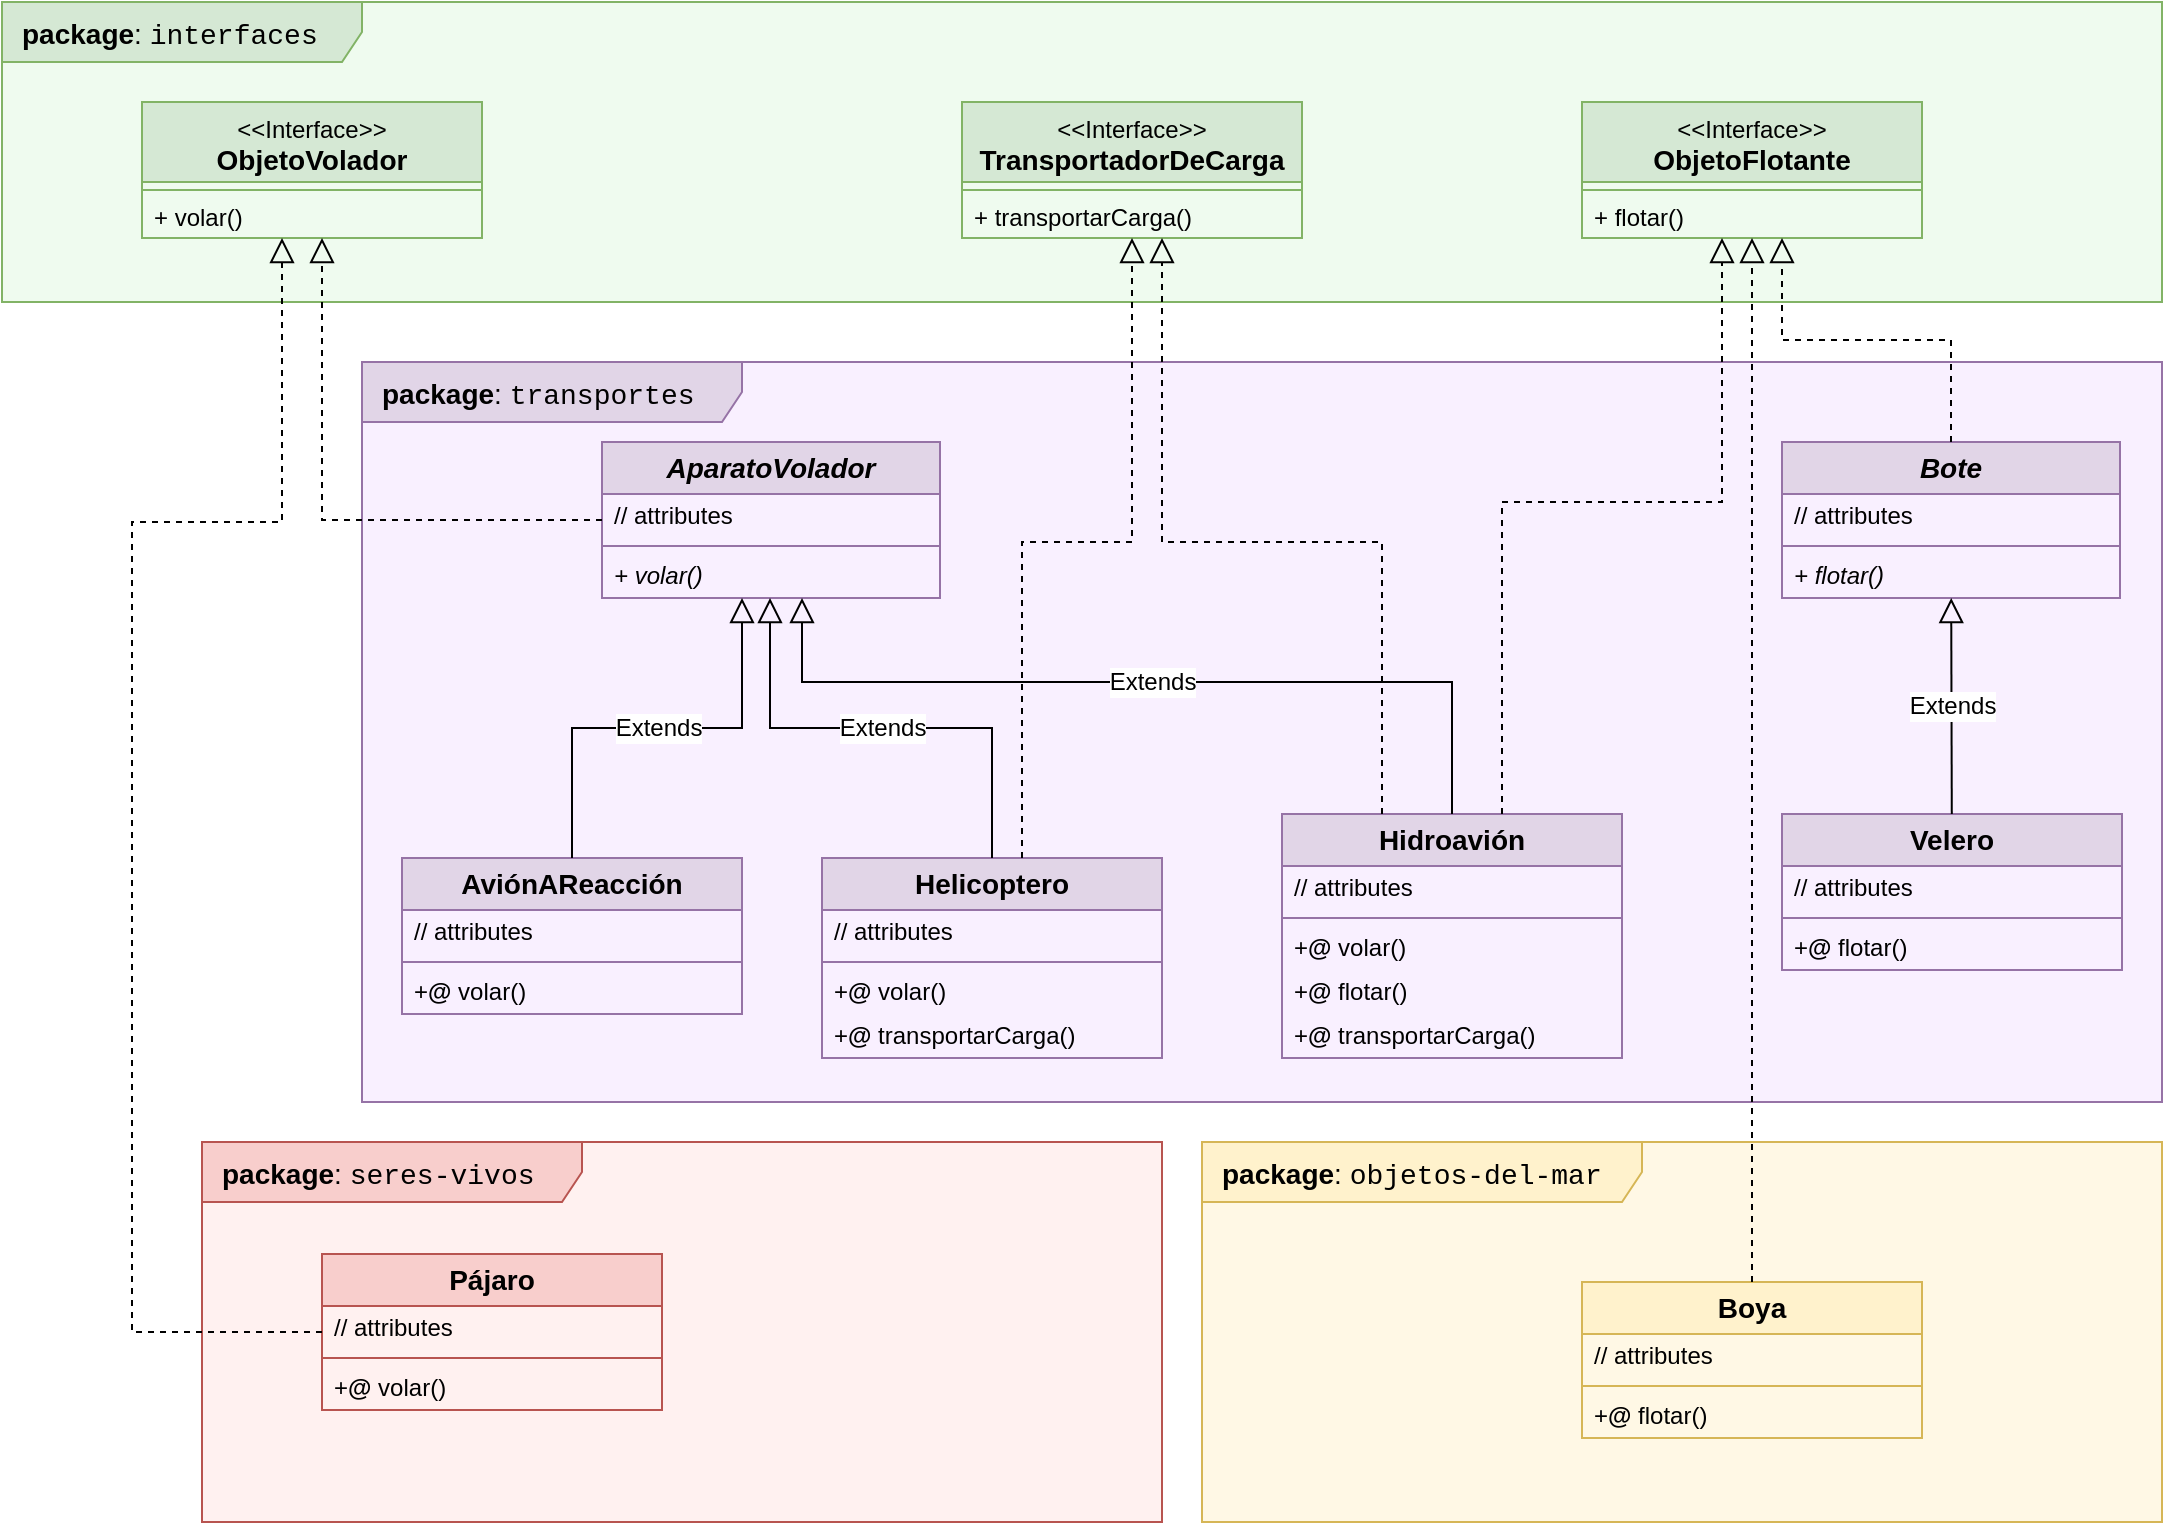 <mxfile version="21.5.0" type="device">
  <diagram name="Página-1" id="p0jxKezAPcnScCQivxex">
    <mxGraphModel dx="1404" dy="856" grid="1" gridSize="10" guides="1" tooltips="1" connect="1" arrows="1" fold="1" page="1" pageScale="1" pageWidth="1169" pageHeight="827" background="#ffffff" math="0" shadow="0">
      <root>
        <mxCell id="0" />
        <mxCell id="1" parent="0" />
        <mxCell id="Nv-1vYLAJScvbzzwSCoc-95" value="" style="group;fontSize=16;fontFamily=Helvetica;fontColor=default;fillColor=none;gradientColor=none;html=1;" parent="1" vertex="1" connectable="0">
          <mxGeometry x="150" y="610" width="480" height="190" as="geometry" />
        </mxCell>
        <mxCell id="Nv-1vYLAJScvbzzwSCoc-96" value="" style="rounded=0;whiteSpace=wrap;html=1;fontSize=16;glass=0;strokeColor=none;fillColor=#fff1f0;fontFamily=Helvetica;fontColor=default;" parent="Nv-1vYLAJScvbzzwSCoc-95" vertex="1">
          <mxGeometry width="480" height="190" as="geometry" />
        </mxCell>
        <mxCell id="Nv-1vYLAJScvbzzwSCoc-97" value="&lt;font style=&quot;font-size: 14px;&quot;&gt;&lt;b&gt;package&lt;/b&gt;: &lt;font face=&quot;Courier New&quot;&gt;seres-vivos&lt;/font&gt;&lt;/font&gt;" style="shape=umlFrame;whiteSpace=wrap;html=1;pointerEvents=0;fontSize=16;width=190;height=30;align=left;spacingLeft=8;spacingRight=8;fillColor=#f8cecc;strokeColor=#b85450;fontFamily=Helvetica;" parent="Nv-1vYLAJScvbzzwSCoc-95" vertex="1">
          <mxGeometry width="480" height="190" as="geometry" />
        </mxCell>
        <mxCell id="Nv-1vYLAJScvbzzwSCoc-92" value="" style="group;fontSize=16;fontFamily=Helvetica;fontColor=default;fillColor=none;gradientColor=none;html=1;" parent="1" vertex="1" connectable="0">
          <mxGeometry x="650" y="610" width="480" height="190" as="geometry" />
        </mxCell>
        <mxCell id="Nv-1vYLAJScvbzzwSCoc-93" value="" style="rounded=0;whiteSpace=wrap;html=1;fontSize=16;glass=0;strokeColor=none;fillColor=#fff8e5;fontFamily=Helvetica;fontColor=default;" parent="Nv-1vYLAJScvbzzwSCoc-92" vertex="1">
          <mxGeometry width="480" height="190" as="geometry" />
        </mxCell>
        <mxCell id="Nv-1vYLAJScvbzzwSCoc-94" value="&lt;font style=&quot;font-size: 14px;&quot;&gt;&lt;b&gt;package&lt;/b&gt;: &lt;font face=&quot;Courier New&quot;&gt;objetos-del-mar&lt;/font&gt;&lt;/font&gt;" style="shape=umlFrame;whiteSpace=wrap;html=1;pointerEvents=0;fontSize=16;width=220;height=30;align=left;spacingLeft=8;spacingRight=8;fillColor=#fff2cc;strokeColor=#d6b656;fontFamily=Helvetica;" parent="Nv-1vYLAJScvbzzwSCoc-92" vertex="1">
          <mxGeometry width="480" height="190" as="geometry" />
        </mxCell>
        <mxCell id="Nv-1vYLAJScvbzzwSCoc-89" value="" style="group;fontSize=16;fontFamily=Helvetica;fontColor=default;fillColor=none;gradientColor=none;html=1;" parent="1" vertex="1" connectable="0">
          <mxGeometry x="230" y="220" width="900" height="370" as="geometry" />
        </mxCell>
        <mxCell id="Nv-1vYLAJScvbzzwSCoc-90" value="" style="rounded=0;whiteSpace=wrap;html=1;fontSize=16;glass=0;strokeColor=none;fillColor=#f9f0ff;fontFamily=Helvetica;fontColor=default;" parent="Nv-1vYLAJScvbzzwSCoc-89" vertex="1">
          <mxGeometry width="900" height="370" as="geometry" />
        </mxCell>
        <mxCell id="Nv-1vYLAJScvbzzwSCoc-91" value="&lt;font style=&quot;font-size: 14px;&quot;&gt;&lt;b&gt;package&lt;/b&gt;: &lt;font face=&quot;Courier New&quot;&gt;transportes&lt;/font&gt;&lt;/font&gt;" style="shape=umlFrame;whiteSpace=wrap;html=1;pointerEvents=0;fontSize=16;width=190;height=30;align=left;spacingLeft=8;spacingRight=8;fillColor=#e1d5e7;strokeColor=#9673a6;fontFamily=Helvetica;" parent="Nv-1vYLAJScvbzzwSCoc-89" vertex="1">
          <mxGeometry width="900" height="370" as="geometry" />
        </mxCell>
        <mxCell id="Nv-1vYLAJScvbzzwSCoc-85" value="" style="group;fontSize=16;fontFamily=Helvetica;fontColor=default;fillColor=none;gradientColor=none;html=1;" parent="1" vertex="1" connectable="0">
          <mxGeometry x="50" y="40" width="1080" height="150" as="geometry" />
        </mxCell>
        <mxCell id="Nv-1vYLAJScvbzzwSCoc-86" value="" style="rounded=0;whiteSpace=wrap;html=1;fontSize=16;glass=0;strokeColor=none;fillColor=#effbef;fontFamily=Helvetica;fontColor=default;" parent="Nv-1vYLAJScvbzzwSCoc-85" vertex="1">
          <mxGeometry width="1080" height="150" as="geometry" />
        </mxCell>
        <mxCell id="Nv-1vYLAJScvbzzwSCoc-87" value="&lt;font style=&quot;font-size: 14px;&quot;&gt;&lt;b&gt;package&lt;/b&gt;: &lt;font face=&quot;Courier New&quot;&gt;interfaces&lt;/font&gt;&lt;/font&gt;" style="shape=umlFrame;whiteSpace=wrap;html=1;pointerEvents=0;fontSize=16;width=180;height=30;align=left;spacingLeft=8;spacingRight=8;fillColor=#d5e8d4;strokeColor=#82b366;fontFamily=Helvetica;fontColor=default;" parent="Nv-1vYLAJScvbzzwSCoc-85" vertex="1">
          <mxGeometry width="1080" height="150" as="geometry" />
        </mxCell>
        <mxCell id="Nv-1vYLAJScvbzzwSCoc-2" value="&amp;lt;&amp;lt;Interface&amp;gt;&amp;gt;&lt;br style=&quot;font-size: 12px;&quot;&gt;&lt;b style=&quot;&quot;&gt;&lt;font style=&quot;font-size: 14px;&quot;&gt;ObjetoFlotante&lt;/font&gt;&lt;/b&gt;" style="swimlane;fontStyle=0;align=center;verticalAlign=top;childLayout=stackLayout;horizontal=1;startSize=40;horizontalStack=0;resizeParent=1;resizeParentMax=0;resizeLast=0;collapsible=0;marginBottom=0;html=1;whiteSpace=wrap;fontSize=12;fillColor=#d5e8d4;strokeColor=#82b366;" parent="1" vertex="1">
          <mxGeometry x="840" y="90" width="170" height="68" as="geometry" />
        </mxCell>
        <mxCell id="Nv-1vYLAJScvbzzwSCoc-7" value="" style="line;strokeWidth=1;fillColor=#d5e8d4;align=left;verticalAlign=middle;spacingTop=-1;spacingLeft=3;spacingRight=3;rotatable=0;labelPosition=right;points=[];portConstraint=eastwest;fontSize=16;labelBackgroundColor=default;strokeColor=#82b366;" parent="Nv-1vYLAJScvbzzwSCoc-2" vertex="1">
          <mxGeometry y="40" width="170" height="8" as="geometry" />
        </mxCell>
        <mxCell id="Nv-1vYLAJScvbzzwSCoc-9" value="+ flotar()" style="text;html=1;strokeColor=none;fillColor=none;align=left;verticalAlign=middle;spacingLeft=4;spacingRight=4;overflow=hidden;rotatable=0;points=[[0,0.5],[1,0.5]];portConstraint=eastwest;whiteSpace=wrap;fontSize=12;" parent="Nv-1vYLAJScvbzzwSCoc-2" vertex="1">
          <mxGeometry y="48" width="170" height="20" as="geometry" />
        </mxCell>
        <mxCell id="Nv-1vYLAJScvbzzwSCoc-16" value="Pájaro" style="swimlane;fontStyle=1;align=center;verticalAlign=middle;childLayout=stackLayout;horizontal=1;startSize=26;horizontalStack=0;resizeParent=1;resizeParentMax=0;resizeLast=0;collapsible=1;marginBottom=0;whiteSpace=wrap;html=1;fontSize=14;fillColor=#f8cecc;strokeColor=#b85450;" parent="1" vertex="1">
          <mxGeometry x="210" y="666" width="170" height="78" as="geometry" />
        </mxCell>
        <mxCell id="Nv-1vYLAJScvbzzwSCoc-17" value="// attributes" style="text;strokeColor=none;fillColor=none;align=left;verticalAlign=middle;spacingLeft=4;spacingRight=4;overflow=hidden;rotatable=0;points=[[0,0.5],[1,0.5]];portConstraint=eastwest;whiteSpace=wrap;html=1;fontSize=12;" parent="Nv-1vYLAJScvbzzwSCoc-16" vertex="1">
          <mxGeometry y="26" width="170" height="22" as="geometry" />
        </mxCell>
        <mxCell id="Nv-1vYLAJScvbzzwSCoc-18" value="" style="line;strokeWidth=1;fillColor=none;align=left;verticalAlign=top;spacingTop=-1;spacingLeft=3;spacingRight=3;rotatable=0;labelPosition=right;points=[];portConstraint=eastwest;strokeColor=inherit;fontSize=16;" parent="Nv-1vYLAJScvbzzwSCoc-16" vertex="1">
          <mxGeometry y="48" width="170" height="8" as="geometry" />
        </mxCell>
        <mxCell id="Nv-1vYLAJScvbzzwSCoc-33" value="&lt;font style=&quot;font-size: 12px;&quot;&gt;+&lt;b&gt;@&lt;/b&gt;&amp;nbsp;volar&lt;/font&gt;(&lt;font style=&quot;font-size: 12px;&quot;&gt;)&lt;/font&gt;" style="text;strokeColor=none;fillColor=none;align=left;verticalAlign=middle;spacingLeft=4;spacingRight=4;overflow=hidden;rotatable=0;points=[[0,0.5],[1,0.5]];portConstraint=eastwest;whiteSpace=wrap;html=1;fontSize=12;fontFamily=Helvetica;fontColor=default;" parent="Nv-1vYLAJScvbzzwSCoc-16" vertex="1">
          <mxGeometry y="56" width="170" height="22" as="geometry" />
        </mxCell>
        <mxCell id="Nv-1vYLAJScvbzzwSCoc-20" value="AparatoVolador" style="swimlane;fontStyle=3;align=center;verticalAlign=middle;childLayout=stackLayout;horizontal=1;startSize=26;horizontalStack=0;resizeParent=1;resizeParentMax=0;resizeLast=0;collapsible=1;marginBottom=0;whiteSpace=wrap;html=1;fontSize=14;fillColor=#e1d5e7;strokeColor=#9673a6;" parent="1" vertex="1">
          <mxGeometry x="350" y="260" width="169" height="78" as="geometry" />
        </mxCell>
        <mxCell id="Nv-1vYLAJScvbzzwSCoc-34" value="// attributes" style="text;strokeColor=none;fillColor=none;align=left;verticalAlign=middle;spacingLeft=4;spacingRight=4;overflow=hidden;rotatable=0;points=[[0,0.5],[1,0.5]];portConstraint=eastwest;whiteSpace=wrap;html=1;fontSize=12;" parent="Nv-1vYLAJScvbzzwSCoc-20" vertex="1">
          <mxGeometry y="26" width="169" height="22" as="geometry" />
        </mxCell>
        <mxCell id="Nv-1vYLAJScvbzzwSCoc-22" value="" style="line;strokeWidth=1;fillColor=none;align=left;verticalAlign=top;spacingTop=-1;spacingLeft=3;spacingRight=3;rotatable=0;labelPosition=right;points=[];portConstraint=eastwest;strokeColor=inherit;fontSize=16;" parent="Nv-1vYLAJScvbzzwSCoc-20" vertex="1">
          <mxGeometry y="48" width="169" height="8" as="geometry" />
        </mxCell>
        <mxCell id="Nv-1vYLAJScvbzzwSCoc-23" value="+ volar()" style="text;strokeColor=none;fillColor=none;align=left;verticalAlign=middle;spacingLeft=4;spacingRight=4;overflow=hidden;rotatable=0;points=[[0,0.5],[1,0.5]];portConstraint=eastwest;whiteSpace=wrap;html=1;fontSize=12;fontStyle=2" parent="Nv-1vYLAJScvbzzwSCoc-20" vertex="1">
          <mxGeometry y="56" width="169" height="22" as="geometry" />
        </mxCell>
        <mxCell id="Nv-1vYLAJScvbzzwSCoc-29" value="&amp;lt;&amp;lt;Interface&amp;gt;&amp;gt;&lt;br style=&quot;font-size: 12px;&quot;&gt;&lt;b style=&quot;&quot;&gt;&lt;font style=&quot;font-size: 14px;&quot;&gt;ObjetoVolador&lt;/font&gt;&lt;/b&gt;" style="swimlane;fontStyle=0;align=center;verticalAlign=top;childLayout=stackLayout;horizontal=1;startSize=40;horizontalStack=0;resizeParent=1;resizeParentMax=0;resizeLast=0;collapsible=0;marginBottom=0;html=1;whiteSpace=wrap;fontSize=12;fillColor=#d5e8d4;strokeColor=#82b366;" parent="1" vertex="1">
          <mxGeometry x="120" y="90" width="170" height="68" as="geometry" />
        </mxCell>
        <mxCell id="Nv-1vYLAJScvbzzwSCoc-30" value="" style="line;strokeWidth=1;fillColor=#d5e8d4;align=left;verticalAlign=middle;spacingTop=-1;spacingLeft=3;spacingRight=3;rotatable=0;labelPosition=right;points=[];portConstraint=eastwest;fontSize=16;labelBackgroundColor=default;strokeColor=#82b366;" parent="Nv-1vYLAJScvbzzwSCoc-29" vertex="1">
          <mxGeometry y="40" width="170" height="8" as="geometry" />
        </mxCell>
        <mxCell id="Nv-1vYLAJScvbzzwSCoc-31" value="+ volar()" style="text;html=1;strokeColor=none;fillColor=none;align=left;verticalAlign=middle;spacingLeft=4;spacingRight=4;overflow=hidden;rotatable=0;points=[[0,0.5],[1,0.5]];portConstraint=eastwest;whiteSpace=wrap;fontSize=12;" parent="Nv-1vYLAJScvbzzwSCoc-29" vertex="1">
          <mxGeometry y="48" width="170" height="20" as="geometry" />
        </mxCell>
        <mxCell id="Nv-1vYLAJScvbzzwSCoc-35" value="&amp;lt;&amp;lt;Interface&amp;gt;&amp;gt;&lt;br style=&quot;font-size: 12px;&quot;&gt;&lt;b style=&quot;&quot;&gt;&lt;font style=&quot;font-size: 14px;&quot;&gt;TransportadorDeCarga&lt;/font&gt;&lt;/b&gt;" style="swimlane;fontStyle=0;align=center;verticalAlign=top;childLayout=stackLayout;horizontal=1;startSize=40;horizontalStack=0;resizeParent=1;resizeParentMax=0;resizeLast=0;collapsible=0;marginBottom=0;html=1;whiteSpace=wrap;fontSize=12;fillColor=#d5e8d4;strokeColor=#82b366;" parent="1" vertex="1">
          <mxGeometry x="530" y="90" width="170" height="68" as="geometry" />
        </mxCell>
        <mxCell id="Nv-1vYLAJScvbzzwSCoc-36" value="" style="line;strokeWidth=1;fillColor=#d5e8d4;align=left;verticalAlign=middle;spacingTop=-1;spacingLeft=3;spacingRight=3;rotatable=0;labelPosition=right;points=[];portConstraint=eastwest;fontSize=16;labelBackgroundColor=default;strokeColor=#82b366;" parent="Nv-1vYLAJScvbzzwSCoc-35" vertex="1">
          <mxGeometry y="40" width="170" height="8" as="geometry" />
        </mxCell>
        <mxCell id="Nv-1vYLAJScvbzzwSCoc-37" value="+ transportarCarga()" style="text;html=1;strokeColor=none;fillColor=none;align=left;verticalAlign=middle;spacingLeft=4;spacingRight=4;overflow=hidden;rotatable=0;points=[[0,0.5],[1,0.5]];portConstraint=eastwest;whiteSpace=wrap;fontSize=12;" parent="Nv-1vYLAJScvbzzwSCoc-35" vertex="1">
          <mxGeometry y="48" width="170" height="20" as="geometry" />
        </mxCell>
        <mxCell id="Nv-1vYLAJScvbzzwSCoc-38" value="Bote" style="swimlane;fontStyle=3;align=center;verticalAlign=middle;childLayout=stackLayout;horizontal=1;startSize=26;horizontalStack=0;resizeParent=1;resizeParentMax=0;resizeLast=0;collapsible=1;marginBottom=0;whiteSpace=wrap;html=1;fontSize=14;fillColor=#e1d5e7;strokeColor=#9673a6;" parent="1" vertex="1">
          <mxGeometry x="940" y="260" width="169" height="78" as="geometry" />
        </mxCell>
        <mxCell id="Nv-1vYLAJScvbzzwSCoc-39" value="// attributes" style="text;strokeColor=none;fillColor=none;align=left;verticalAlign=middle;spacingLeft=4;spacingRight=4;overflow=hidden;rotatable=0;points=[[0,0.5],[1,0.5]];portConstraint=eastwest;whiteSpace=wrap;html=1;fontSize=12;" parent="Nv-1vYLAJScvbzzwSCoc-38" vertex="1">
          <mxGeometry y="26" width="169" height="22" as="geometry" />
        </mxCell>
        <mxCell id="Nv-1vYLAJScvbzzwSCoc-40" value="" style="line;strokeWidth=1;fillColor=#e1d5e7;align=left;verticalAlign=top;spacingTop=-1;spacingLeft=3;spacingRight=3;rotatable=0;labelPosition=right;points=[];portConstraint=eastwest;strokeColor=#9673a6;fontSize=16;" parent="Nv-1vYLAJScvbzzwSCoc-38" vertex="1">
          <mxGeometry y="48" width="169" height="8" as="geometry" />
        </mxCell>
        <mxCell id="Nv-1vYLAJScvbzzwSCoc-41" value="+ flotar()" style="text;strokeColor=none;fillColor=none;align=left;verticalAlign=middle;spacingLeft=4;spacingRight=4;overflow=hidden;rotatable=0;points=[[0,0.5],[1,0.5]];portConstraint=eastwest;whiteSpace=wrap;html=1;fontSize=12;fontStyle=2" parent="Nv-1vYLAJScvbzzwSCoc-38" vertex="1">
          <mxGeometry y="56" width="169" height="22" as="geometry" />
        </mxCell>
        <mxCell id="Nv-1vYLAJScvbzzwSCoc-42" value="" style="endArrow=block;dashed=1;endFill=0;endSize=10;html=1;rounded=0;fontFamily=Helvetica;fontSize=12;fontColor=default;edgeStyle=orthogonalEdgeStyle;" parent="1" source="Nv-1vYLAJScvbzzwSCoc-38" target="Nv-1vYLAJScvbzzwSCoc-2" edge="1">
          <mxGeometry width="160" relative="1" as="geometry">
            <mxPoint x="560" y="250" as="sourcePoint" />
            <mxPoint x="720" y="250" as="targetPoint" />
            <Array as="points">
              <mxPoint x="1025" y="209" />
              <mxPoint x="940" y="209" />
            </Array>
          </mxGeometry>
        </mxCell>
        <mxCell id="Nv-1vYLAJScvbzzwSCoc-43" value="" style="endArrow=block;dashed=1;endFill=0;endSize=10;html=1;rounded=0;fontFamily=Helvetica;fontSize=12;fontColor=default;edgeStyle=orthogonalEdgeStyle;" parent="1" source="Nv-1vYLAJScvbzzwSCoc-20" target="Nv-1vYLAJScvbzzwSCoc-29" edge="1">
          <mxGeometry width="160" relative="1" as="geometry">
            <mxPoint x="969" y="290" as="sourcePoint" />
            <mxPoint x="919" y="168" as="targetPoint" />
            <Array as="points">
              <mxPoint x="210" y="299" />
            </Array>
          </mxGeometry>
        </mxCell>
        <mxCell id="Nv-1vYLAJScvbzzwSCoc-44" value="" style="endArrow=block;dashed=1;endFill=0;endSize=10;html=1;rounded=0;fontFamily=Helvetica;fontSize=12;fontColor=default;edgeStyle=orthogonalEdgeStyle;" parent="1" source="Nv-1vYLAJScvbzzwSCoc-16" target="Nv-1vYLAJScvbzzwSCoc-29" edge="1">
          <mxGeometry width="160" relative="1" as="geometry">
            <mxPoint x="363" y="290" as="sourcePoint" />
            <mxPoint x="294" y="168" as="targetPoint" />
            <Array as="points">
              <mxPoint x="115" y="300" />
              <mxPoint x="190" y="300" />
            </Array>
          </mxGeometry>
        </mxCell>
        <mxCell id="Nv-1vYLAJScvbzzwSCoc-45" value="AviónAReacción" style="swimlane;fontStyle=1;align=center;verticalAlign=middle;childLayout=stackLayout;horizontal=1;startSize=26;horizontalStack=0;resizeParent=1;resizeParentMax=0;resizeLast=0;collapsible=1;marginBottom=0;whiteSpace=wrap;html=1;fontSize=14;fillColor=#e1d5e7;strokeColor=#9673a6;" parent="1" vertex="1">
          <mxGeometry x="250" y="468" width="170" height="78" as="geometry" />
        </mxCell>
        <mxCell id="Nv-1vYLAJScvbzzwSCoc-46" value="// attributes" style="text;strokeColor=none;fillColor=none;align=left;verticalAlign=middle;spacingLeft=4;spacingRight=4;overflow=hidden;rotatable=0;points=[[0,0.5],[1,0.5]];portConstraint=eastwest;whiteSpace=wrap;html=1;fontSize=12;" parent="Nv-1vYLAJScvbzzwSCoc-45" vertex="1">
          <mxGeometry y="26" width="170" height="22" as="geometry" />
        </mxCell>
        <mxCell id="Nv-1vYLAJScvbzzwSCoc-47" value="" style="line;strokeWidth=1;fillColor=none;align=left;verticalAlign=top;spacingTop=-1;spacingLeft=3;spacingRight=3;rotatable=0;labelPosition=right;points=[];portConstraint=eastwest;strokeColor=inherit;fontSize=16;" parent="Nv-1vYLAJScvbzzwSCoc-45" vertex="1">
          <mxGeometry y="48" width="170" height="8" as="geometry" />
        </mxCell>
        <mxCell id="Nv-1vYLAJScvbzzwSCoc-48" value="&lt;font style=&quot;font-size: 12px;&quot;&gt;+&lt;b&gt;@&lt;/b&gt;&amp;nbsp;volar&lt;/font&gt;(&lt;font style=&quot;font-size: 12px;&quot;&gt;)&lt;/font&gt;" style="text;strokeColor=none;fillColor=none;align=left;verticalAlign=middle;spacingLeft=4;spacingRight=4;overflow=hidden;rotatable=0;points=[[0,0.5],[1,0.5]];portConstraint=eastwest;whiteSpace=wrap;html=1;fontSize=12;fontFamily=Helvetica;fontColor=default;" parent="Nv-1vYLAJScvbzzwSCoc-45" vertex="1">
          <mxGeometry y="56" width="170" height="22" as="geometry" />
        </mxCell>
        <mxCell id="Nv-1vYLAJScvbzzwSCoc-49" value="Extends" style="endArrow=block;endSize=10;endFill=0;html=1;rounded=0;labelBackgroundColor=default;strokeColor=default;fontFamily=Helvetica;fontSize=12;fontColor=default;shape=connector;edgeStyle=orthogonalEdgeStyle;" parent="1" source="Nv-1vYLAJScvbzzwSCoc-45" target="Nv-1vYLAJScvbzzwSCoc-20" edge="1">
          <mxGeometry width="160" relative="1" as="geometry">
            <mxPoint x="560" y="250" as="sourcePoint" />
            <mxPoint x="720" y="250" as="targetPoint" />
            <Array as="points">
              <mxPoint x="335" y="403" />
              <mxPoint x="420" y="403" />
            </Array>
          </mxGeometry>
        </mxCell>
        <mxCell id="Nv-1vYLAJScvbzzwSCoc-51" value="Helicoptero" style="swimlane;fontStyle=1;align=center;verticalAlign=middle;childLayout=stackLayout;horizontal=1;startSize=26;horizontalStack=0;resizeParent=1;resizeParentMax=0;resizeLast=0;collapsible=1;marginBottom=0;whiteSpace=wrap;html=1;fontSize=14;fillColor=#e1d5e7;strokeColor=#9673a6;" parent="1" vertex="1">
          <mxGeometry x="460" y="468" width="170" height="100" as="geometry" />
        </mxCell>
        <mxCell id="Nv-1vYLAJScvbzzwSCoc-52" value="// attributes" style="text;strokeColor=none;fillColor=none;align=left;verticalAlign=middle;spacingLeft=4;spacingRight=4;overflow=hidden;rotatable=0;points=[[0,0.5],[1,0.5]];portConstraint=eastwest;whiteSpace=wrap;html=1;fontSize=12;" parent="Nv-1vYLAJScvbzzwSCoc-51" vertex="1">
          <mxGeometry y="26" width="170" height="22" as="geometry" />
        </mxCell>
        <mxCell id="Nv-1vYLAJScvbzzwSCoc-53" value="" style="line;strokeWidth=1;fillColor=none;align=left;verticalAlign=top;spacingTop=-1;spacingLeft=3;spacingRight=3;rotatable=0;labelPosition=right;points=[];portConstraint=eastwest;strokeColor=inherit;fontSize=16;" parent="Nv-1vYLAJScvbzzwSCoc-51" vertex="1">
          <mxGeometry y="48" width="170" height="8" as="geometry" />
        </mxCell>
        <mxCell id="Nv-1vYLAJScvbzzwSCoc-54" value="&lt;font style=&quot;font-size: 12px;&quot;&gt;+&lt;b&gt;@&lt;/b&gt;&amp;nbsp;volar&lt;/font&gt;(&lt;font style=&quot;font-size: 12px;&quot;&gt;)&lt;/font&gt;" style="text;strokeColor=none;fillColor=none;align=left;verticalAlign=middle;spacingLeft=4;spacingRight=4;overflow=hidden;rotatable=0;points=[[0,0.5],[1,0.5]];portConstraint=eastwest;whiteSpace=wrap;html=1;fontSize=12;fontFamily=Helvetica;fontColor=default;" parent="Nv-1vYLAJScvbzzwSCoc-51" vertex="1">
          <mxGeometry y="56" width="170" height="22" as="geometry" />
        </mxCell>
        <mxCell id="Nv-1vYLAJScvbzzwSCoc-61" value="&lt;font style=&quot;font-size: 12px;&quot;&gt;+&lt;b&gt;@&lt;/b&gt;&amp;nbsp;transportarCarga&lt;/font&gt;(&lt;font style=&quot;font-size: 12px;&quot;&gt;)&lt;/font&gt;" style="text;strokeColor=none;fillColor=none;align=left;verticalAlign=middle;spacingLeft=4;spacingRight=4;overflow=hidden;rotatable=0;points=[[0,0.5],[1,0.5]];portConstraint=eastwest;whiteSpace=wrap;html=1;fontSize=12;fontFamily=Helvetica;fontColor=default;" parent="Nv-1vYLAJScvbzzwSCoc-51" vertex="1">
          <mxGeometry y="78" width="170" height="22" as="geometry" />
        </mxCell>
        <mxCell id="Nv-1vYLAJScvbzzwSCoc-55" value="Hidroavión" style="swimlane;fontStyle=1;align=center;verticalAlign=middle;childLayout=stackLayout;horizontal=1;startSize=26;horizontalStack=0;resizeParent=1;resizeParentMax=0;resizeLast=0;collapsible=1;marginBottom=0;whiteSpace=wrap;html=1;fontSize=14;fillColor=#e1d5e7;strokeColor=#9673a6;" parent="1" vertex="1">
          <mxGeometry x="690" y="446" width="170" height="122" as="geometry" />
        </mxCell>
        <mxCell id="Nv-1vYLAJScvbzzwSCoc-56" value="// attributes" style="text;strokeColor=none;fillColor=none;align=left;verticalAlign=middle;spacingLeft=4;spacingRight=4;overflow=hidden;rotatable=0;points=[[0,0.5],[1,0.5]];portConstraint=eastwest;whiteSpace=wrap;html=1;fontSize=12;" parent="Nv-1vYLAJScvbzzwSCoc-55" vertex="1">
          <mxGeometry y="26" width="170" height="22" as="geometry" />
        </mxCell>
        <mxCell id="Nv-1vYLAJScvbzzwSCoc-57" value="" style="line;strokeWidth=1;fillColor=none;align=left;verticalAlign=top;spacingTop=-1;spacingLeft=3;spacingRight=3;rotatable=0;labelPosition=right;points=[];portConstraint=eastwest;strokeColor=inherit;fontSize=16;" parent="Nv-1vYLAJScvbzzwSCoc-55" vertex="1">
          <mxGeometry y="48" width="170" height="8" as="geometry" />
        </mxCell>
        <mxCell id="Nv-1vYLAJScvbzzwSCoc-58" value="&lt;font style=&quot;font-size: 12px;&quot;&gt;+&lt;b&gt;@&lt;/b&gt;&amp;nbsp;volar&lt;/font&gt;(&lt;font style=&quot;font-size: 12px;&quot;&gt;)&lt;/font&gt;" style="text;strokeColor=none;fillColor=none;align=left;verticalAlign=middle;spacingLeft=4;spacingRight=4;overflow=hidden;rotatable=0;points=[[0,0.5],[1,0.5]];portConstraint=eastwest;whiteSpace=wrap;html=1;fontSize=12;fontFamily=Helvetica;fontColor=default;" parent="Nv-1vYLAJScvbzzwSCoc-55" vertex="1">
          <mxGeometry y="56" width="170" height="22" as="geometry" />
        </mxCell>
        <mxCell id="Nv-1vYLAJScvbzzwSCoc-59" value="&lt;font style=&quot;font-size: 12px;&quot;&gt;+&lt;b&gt;@&lt;/b&gt;&amp;nbsp;flotar&lt;/font&gt;(&lt;font style=&quot;font-size: 12px;&quot;&gt;)&lt;/font&gt;" style="text;strokeColor=none;fillColor=none;align=left;verticalAlign=middle;spacingLeft=4;spacingRight=4;overflow=hidden;rotatable=0;points=[[0,0.5],[1,0.5]];portConstraint=eastwest;whiteSpace=wrap;html=1;fontSize=12;fontFamily=Helvetica;fontColor=default;" parent="Nv-1vYLAJScvbzzwSCoc-55" vertex="1">
          <mxGeometry y="78" width="170" height="22" as="geometry" />
        </mxCell>
        <mxCell id="Nv-1vYLAJScvbzzwSCoc-60" value="&lt;font style=&quot;font-size: 12px;&quot;&gt;+&lt;b&gt;@&lt;/b&gt;&amp;nbsp;transportarCarga&lt;/font&gt;(&lt;font style=&quot;font-size: 12px;&quot;&gt;)&lt;/font&gt;" style="text;strokeColor=none;fillColor=none;align=left;verticalAlign=middle;spacingLeft=4;spacingRight=4;overflow=hidden;rotatable=0;points=[[0,0.5],[1,0.5]];portConstraint=eastwest;whiteSpace=wrap;html=1;fontSize=12;fontFamily=Helvetica;fontColor=default;" parent="Nv-1vYLAJScvbzzwSCoc-55" vertex="1">
          <mxGeometry y="100" width="170" height="22" as="geometry" />
        </mxCell>
        <mxCell id="Nv-1vYLAJScvbzzwSCoc-62" value="Boya" style="swimlane;fontStyle=1;align=center;verticalAlign=middle;childLayout=stackLayout;horizontal=1;startSize=26;horizontalStack=0;resizeParent=1;resizeParentMax=0;resizeLast=0;collapsible=1;marginBottom=0;whiteSpace=wrap;html=1;fontSize=14;fillColor=#fff2cc;strokeColor=#d6b656;" parent="1" vertex="1">
          <mxGeometry x="840" y="680" width="170" height="78" as="geometry" />
        </mxCell>
        <mxCell id="Nv-1vYLAJScvbzzwSCoc-63" value="// attributes" style="text;strokeColor=none;fillColor=none;align=left;verticalAlign=middle;spacingLeft=4;spacingRight=4;overflow=hidden;rotatable=0;points=[[0,0.5],[1,0.5]];portConstraint=eastwest;whiteSpace=wrap;html=1;fontSize=12;" parent="Nv-1vYLAJScvbzzwSCoc-62" vertex="1">
          <mxGeometry y="26" width="170" height="22" as="geometry" />
        </mxCell>
        <mxCell id="Nv-1vYLAJScvbzzwSCoc-64" value="" style="line;strokeWidth=1;fillColor=none;align=left;verticalAlign=top;spacingTop=-1;spacingLeft=3;spacingRight=3;rotatable=0;labelPosition=right;points=[];portConstraint=eastwest;strokeColor=inherit;fontSize=16;" parent="Nv-1vYLAJScvbzzwSCoc-62" vertex="1">
          <mxGeometry y="48" width="170" height="8" as="geometry" />
        </mxCell>
        <mxCell id="Nv-1vYLAJScvbzzwSCoc-66" value="&lt;font style=&quot;font-size: 12px;&quot;&gt;+&lt;b&gt;@&lt;/b&gt;&amp;nbsp;flotar&lt;/font&gt;(&lt;font style=&quot;font-size: 12px;&quot;&gt;)&lt;/font&gt;" style="text;strokeColor=none;fillColor=none;align=left;verticalAlign=middle;spacingLeft=4;spacingRight=4;overflow=hidden;rotatable=0;points=[[0,0.5],[1,0.5]];portConstraint=eastwest;whiteSpace=wrap;html=1;fontSize=12;fontFamily=Helvetica;fontColor=default;" parent="Nv-1vYLAJScvbzzwSCoc-62" vertex="1">
          <mxGeometry y="56" width="170" height="22" as="geometry" />
        </mxCell>
        <mxCell id="Nv-1vYLAJScvbzzwSCoc-73" value="Velero" style="swimlane;fontStyle=1;align=center;verticalAlign=middle;childLayout=stackLayout;horizontal=1;startSize=26;horizontalStack=0;resizeParent=1;resizeParentMax=0;resizeLast=0;collapsible=1;marginBottom=0;whiteSpace=wrap;html=1;fontSize=14;fillColor=#e1d5e7;strokeColor=#9673a6;" parent="1" vertex="1">
          <mxGeometry x="940" y="446" width="170" height="78" as="geometry" />
        </mxCell>
        <mxCell id="Nv-1vYLAJScvbzzwSCoc-74" value="// attributes" style="text;strokeColor=none;fillColor=none;align=left;verticalAlign=middle;spacingLeft=4;spacingRight=4;overflow=hidden;rotatable=0;points=[[0,0.5],[1,0.5]];portConstraint=eastwest;whiteSpace=wrap;html=1;fontSize=12;" parent="Nv-1vYLAJScvbzzwSCoc-73" vertex="1">
          <mxGeometry y="26" width="170" height="22" as="geometry" />
        </mxCell>
        <mxCell id="Nv-1vYLAJScvbzzwSCoc-75" value="" style="line;strokeWidth=1;fillColor=none;align=left;verticalAlign=top;spacingTop=-1;spacingLeft=3;spacingRight=3;rotatable=0;labelPosition=right;points=[];portConstraint=eastwest;strokeColor=inherit;fontSize=16;" parent="Nv-1vYLAJScvbzzwSCoc-73" vertex="1">
          <mxGeometry y="48" width="170" height="8" as="geometry" />
        </mxCell>
        <mxCell id="Nv-1vYLAJScvbzzwSCoc-76" value="&lt;font style=&quot;font-size: 12px;&quot;&gt;+&lt;b&gt;@&lt;/b&gt;&amp;nbsp;flotar&lt;/font&gt;(&lt;font style=&quot;font-size: 12px;&quot;&gt;)&lt;/font&gt;" style="text;strokeColor=none;fillColor=none;align=left;verticalAlign=middle;spacingLeft=4;spacingRight=4;overflow=hidden;rotatable=0;points=[[0,0.5],[1,0.5]];portConstraint=eastwest;whiteSpace=wrap;html=1;fontSize=12;fontFamily=Helvetica;fontColor=default;" parent="Nv-1vYLAJScvbzzwSCoc-73" vertex="1">
          <mxGeometry y="56" width="170" height="22" as="geometry" />
        </mxCell>
        <mxCell id="Nv-1vYLAJScvbzzwSCoc-77" value="Extends" style="endArrow=block;endSize=10;endFill=0;html=1;rounded=0;labelBackgroundColor=default;strokeColor=default;fontFamily=Helvetica;fontSize=12;fontColor=default;shape=connector;edgeStyle=orthogonalEdgeStyle;" parent="1" source="Nv-1vYLAJScvbzzwSCoc-51" target="Nv-1vYLAJScvbzzwSCoc-20" edge="1">
          <mxGeometry width="160" relative="1" as="geometry">
            <mxPoint x="369" y="456" as="sourcePoint" />
            <mxPoint x="380" y="348" as="targetPoint" />
            <Array as="points">
              <mxPoint x="545" y="403" />
              <mxPoint x="434" y="403" />
            </Array>
          </mxGeometry>
        </mxCell>
        <mxCell id="Nv-1vYLAJScvbzzwSCoc-79" value="" style="endArrow=block;dashed=1;endFill=0;endSize=10;html=1;rounded=0;fontFamily=Helvetica;fontSize=12;fontColor=default;edgeStyle=orthogonalEdgeStyle;" parent="1" source="Nv-1vYLAJScvbzzwSCoc-51" target="Nv-1vYLAJScvbzzwSCoc-35" edge="1">
          <mxGeometry width="160" relative="1" as="geometry">
            <mxPoint x="152" y="500" as="sourcePoint" />
            <mxPoint x="209" y="168" as="targetPoint" />
            <Array as="points">
              <mxPoint x="560" y="310" />
              <mxPoint x="615" y="310" />
            </Array>
          </mxGeometry>
        </mxCell>
        <mxCell id="Nv-1vYLAJScvbzzwSCoc-80" value="" style="endArrow=block;dashed=1;endFill=0;endSize=10;html=1;rounded=0;fontFamily=Helvetica;fontSize=12;fontColor=default;edgeStyle=orthogonalEdgeStyle;" parent="1" source="Nv-1vYLAJScvbzzwSCoc-55" target="Nv-1vYLAJScvbzzwSCoc-2" edge="1">
          <mxGeometry width="160" relative="1" as="geometry">
            <mxPoint x="573" y="456" as="sourcePoint" />
            <mxPoint x="620" y="168" as="targetPoint" />
            <Array as="points">
              <mxPoint x="800" y="290" />
              <mxPoint x="910" y="290" />
            </Array>
          </mxGeometry>
        </mxCell>
        <mxCell id="Nv-1vYLAJScvbzzwSCoc-81" value="" style="endArrow=block;dashed=1;endFill=0;endSize=10;html=1;rounded=0;fontFamily=Helvetica;fontSize=12;fontColor=default;edgeStyle=orthogonalEdgeStyle;" parent="1" source="Nv-1vYLAJScvbzzwSCoc-62" target="Nv-1vYLAJScvbzzwSCoc-2" edge="1">
          <mxGeometry width="160" relative="1" as="geometry">
            <mxPoint x="809" y="456" as="sourcePoint" />
            <mxPoint x="922" y="168" as="targetPoint" />
          </mxGeometry>
        </mxCell>
        <mxCell id="Nv-1vYLAJScvbzzwSCoc-83" value="Extends" style="endArrow=block;endSize=10;endFill=0;html=1;rounded=0;labelBackgroundColor=default;strokeColor=default;fontFamily=Helvetica;fontSize=12;fontColor=default;shape=connector;edgeStyle=orthogonalEdgeStyle;" parent="1" source="Nv-1vYLAJScvbzzwSCoc-55" target="Nv-1vYLAJScvbzzwSCoc-20" edge="1">
          <mxGeometry width="160" relative="1" as="geometry">
            <mxPoint x="530" y="478" as="sourcePoint" />
            <mxPoint x="464" y="348" as="targetPoint" />
            <Array as="points">
              <mxPoint x="775" y="380" />
              <mxPoint x="450" y="380" />
            </Array>
          </mxGeometry>
        </mxCell>
        <mxCell id="Nv-1vYLAJScvbzzwSCoc-84" value="Extends" style="endArrow=block;endSize=10;endFill=0;html=1;rounded=0;labelBackgroundColor=default;strokeColor=default;fontFamily=Helvetica;fontSize=12;fontColor=default;shape=connector;curved=1;" parent="1" source="Nv-1vYLAJScvbzzwSCoc-73" target="Nv-1vYLAJScvbzzwSCoc-38" edge="1">
          <mxGeometry width="160" relative="1" as="geometry">
            <mxPoint x="530" y="478" as="sourcePoint" />
            <mxPoint x="464" y="348" as="targetPoint" />
          </mxGeometry>
        </mxCell>
        <mxCell id="O8dX6aWaGFbElI2QJB16-1" value="" style="endArrow=block;dashed=1;endFill=0;endSize=10;html=1;rounded=0;fontFamily=Helvetica;fontSize=12;fontColor=default;edgeStyle=orthogonalEdgeStyle;" edge="1" parent="1" source="Nv-1vYLAJScvbzzwSCoc-55" target="Nv-1vYLAJScvbzzwSCoc-35">
          <mxGeometry width="160" relative="1" as="geometry">
            <mxPoint x="570" y="478" as="sourcePoint" />
            <mxPoint x="625" y="168" as="targetPoint" />
            <Array as="points">
              <mxPoint x="740" y="310" />
              <mxPoint x="630" y="310" />
            </Array>
          </mxGeometry>
        </mxCell>
      </root>
    </mxGraphModel>
  </diagram>
</mxfile>
